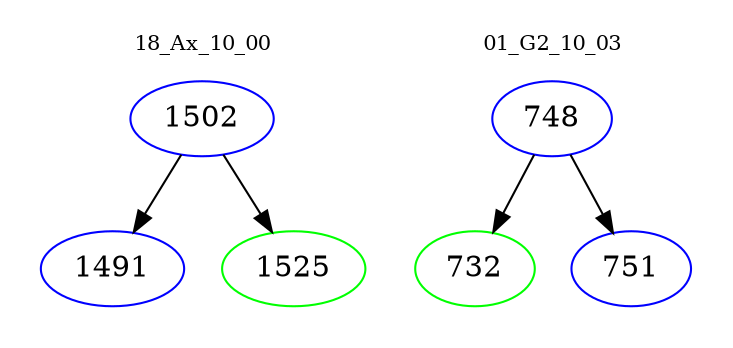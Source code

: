 digraph{
subgraph cluster_0 {
color = white
label = "18_Ax_10_00";
fontsize=10;
T0_1502 [label="1502", color="blue"]
T0_1502 -> T0_1491 [color="black"]
T0_1491 [label="1491", color="blue"]
T0_1502 -> T0_1525 [color="black"]
T0_1525 [label="1525", color="green"]
}
subgraph cluster_1 {
color = white
label = "01_G2_10_03";
fontsize=10;
T1_748 [label="748", color="blue"]
T1_748 -> T1_732 [color="black"]
T1_732 [label="732", color="green"]
T1_748 -> T1_751 [color="black"]
T1_751 [label="751", color="blue"]
}
}
